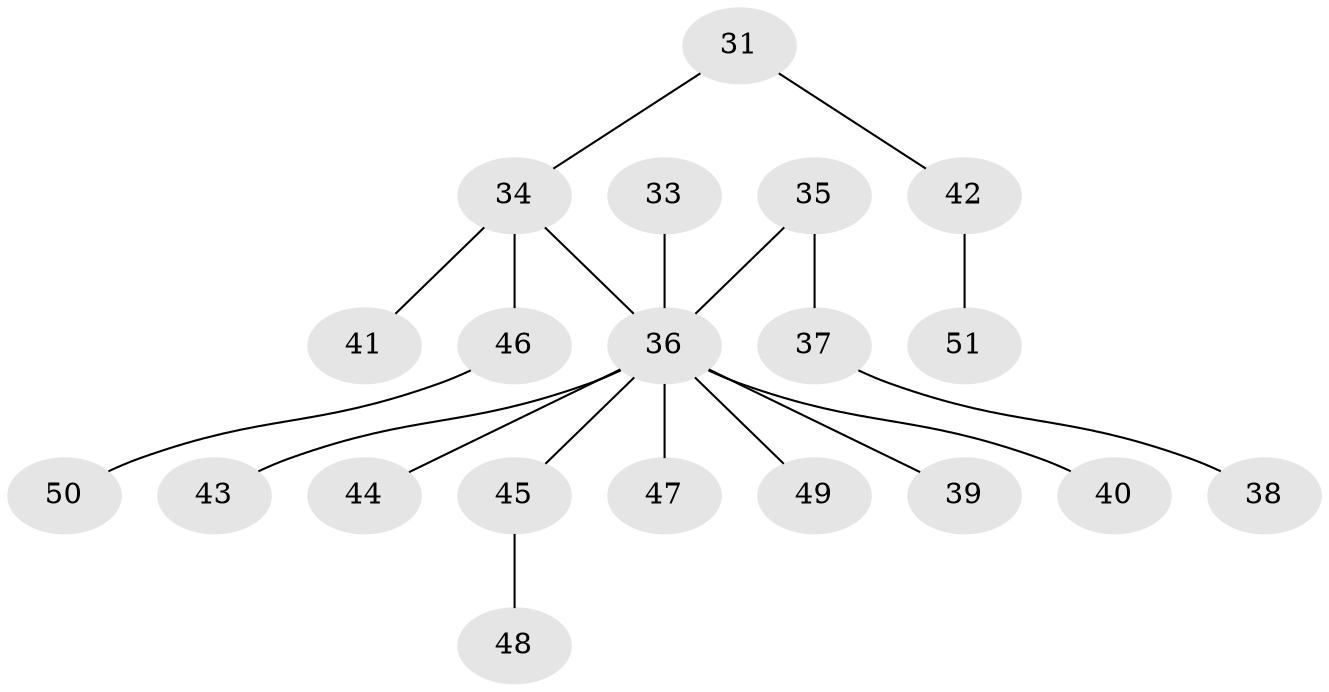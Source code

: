 // original degree distribution, {5: 0.0196078431372549, 4: 0.0784313725490196, 7: 0.0196078431372549, 3: 0.13725490196078433, 2: 0.2549019607843137, 1: 0.49019607843137253}
// Generated by graph-tools (version 1.1) at 2025/56/03/04/25 21:56:33]
// undirected, 20 vertices, 19 edges
graph export_dot {
graph [start="1"]
  node [color=gray90,style=filled];
  31;
  33;
  34 [super="+12+26+29"];
  35 [super="+30"];
  36 [super="+5+28+14+20+24+32+22+23+25+27"];
  37;
  38;
  39;
  40;
  41;
  42;
  43;
  44;
  45;
  46;
  47;
  48;
  49 [super="+21"];
  50;
  51;
  31 -- 42;
  31 -- 34;
  33 -- 36;
  34 -- 36;
  34 -- 41;
  34 -- 46;
  35 -- 37;
  35 -- 36;
  36 -- 44;
  36 -- 45;
  36 -- 39;
  36 -- 40;
  36 -- 43;
  36 -- 47;
  36 -- 49;
  37 -- 38;
  42 -- 51;
  45 -- 48;
  46 -- 50;
}
